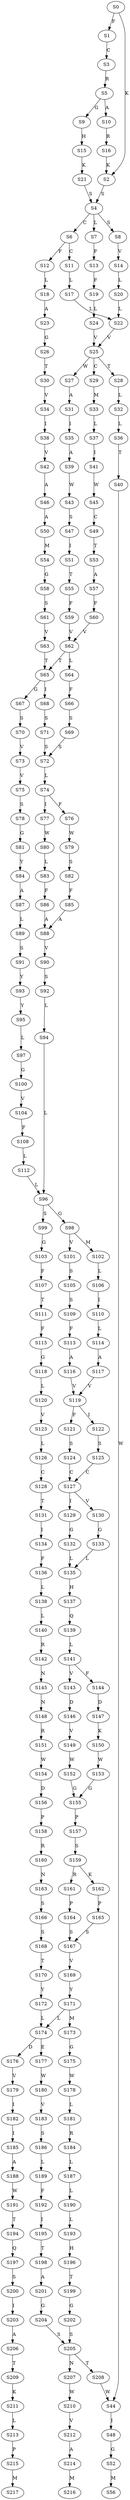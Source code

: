 strict digraph  {
	S0 -> S1 [ label = F ];
	S0 -> S2 [ label = K ];
	S1 -> S3 [ label = C ];
	S2 -> S4 [ label = S ];
	S3 -> S5 [ label = R ];
	S4 -> S6 [ label = C ];
	S4 -> S7 [ label = L ];
	S4 -> S8 [ label = S ];
	S5 -> S9 [ label = G ];
	S5 -> S10 [ label = A ];
	S6 -> S11 [ label = C ];
	S6 -> S12 [ label = F ];
	S7 -> S13 [ label = F ];
	S8 -> S14 [ label = V ];
	S9 -> S15 [ label = H ];
	S10 -> S16 [ label = R ];
	S11 -> S17 [ label = L ];
	S12 -> S18 [ label = L ];
	S13 -> S19 [ label = F ];
	S14 -> S20 [ label = L ];
	S15 -> S21 [ label = K ];
	S16 -> S2 [ label = K ];
	S17 -> S22 [ label = L ];
	S18 -> S23 [ label = A ];
	S19 -> S24 [ label = L ];
	S20 -> S22 [ label = L ];
	S21 -> S4 [ label = S ];
	S22 -> S25 [ label = V ];
	S23 -> S26 [ label = G ];
	S24 -> S25 [ label = V ];
	S25 -> S27 [ label = W ];
	S25 -> S28 [ label = T ];
	S25 -> S29 [ label = C ];
	S26 -> S30 [ label = T ];
	S27 -> S31 [ label = A ];
	S28 -> S32 [ label = L ];
	S29 -> S33 [ label = M ];
	S30 -> S34 [ label = V ];
	S31 -> S35 [ label = I ];
	S32 -> S36 [ label = L ];
	S33 -> S37 [ label = L ];
	S34 -> S38 [ label = I ];
	S35 -> S39 [ label = A ];
	S36 -> S40 [ label = T ];
	S37 -> S41 [ label = I ];
	S38 -> S42 [ label = V ];
	S39 -> S43 [ label = W ];
	S40 -> S44 [ label = W ];
	S41 -> S45 [ label = W ];
	S42 -> S46 [ label = A ];
	S43 -> S47 [ label = S ];
	S44 -> S48 [ label = I ];
	S45 -> S49 [ label = C ];
	S46 -> S50 [ label = A ];
	S47 -> S51 [ label = I ];
	S48 -> S52 [ label = G ];
	S49 -> S53 [ label = T ];
	S50 -> S54 [ label = M ];
	S51 -> S55 [ label = T ];
	S52 -> S56 [ label = M ];
	S53 -> S57 [ label = A ];
	S54 -> S58 [ label = G ];
	S55 -> S59 [ label = F ];
	S57 -> S60 [ label = F ];
	S58 -> S61 [ label = S ];
	S59 -> S62 [ label = V ];
	S60 -> S62 [ label = V ];
	S61 -> S63 [ label = V ];
	S62 -> S64 [ label = L ];
	S62 -> S65 [ label = T ];
	S63 -> S65 [ label = T ];
	S64 -> S66 [ label = F ];
	S65 -> S67 [ label = G ];
	S65 -> S68 [ label = I ];
	S66 -> S69 [ label = S ];
	S67 -> S70 [ label = S ];
	S68 -> S71 [ label = S ];
	S69 -> S72 [ label = S ];
	S70 -> S73 [ label = V ];
	S71 -> S72 [ label = S ];
	S72 -> S74 [ label = L ];
	S73 -> S75 [ label = V ];
	S74 -> S76 [ label = F ];
	S74 -> S77 [ label = I ];
	S75 -> S78 [ label = S ];
	S76 -> S79 [ label = W ];
	S77 -> S80 [ label = W ];
	S78 -> S81 [ label = G ];
	S79 -> S82 [ label = S ];
	S80 -> S83 [ label = L ];
	S81 -> S84 [ label = Y ];
	S82 -> S85 [ label = F ];
	S83 -> S86 [ label = F ];
	S84 -> S87 [ label = A ];
	S85 -> S88 [ label = A ];
	S86 -> S88 [ label = A ];
	S87 -> S89 [ label = L ];
	S88 -> S90 [ label = V ];
	S89 -> S91 [ label = S ];
	S90 -> S92 [ label = S ];
	S91 -> S93 [ label = Y ];
	S92 -> S94 [ label = L ];
	S93 -> S95 [ label = Y ];
	S94 -> S96 [ label = L ];
	S95 -> S97 [ label = L ];
	S96 -> S98 [ label = G ];
	S96 -> S99 [ label = S ];
	S97 -> S100 [ label = G ];
	S98 -> S101 [ label = V ];
	S98 -> S102 [ label = M ];
	S99 -> S103 [ label = G ];
	S100 -> S104 [ label = V ];
	S101 -> S105 [ label = S ];
	S102 -> S106 [ label = L ];
	S103 -> S107 [ label = F ];
	S104 -> S108 [ label = F ];
	S105 -> S109 [ label = S ];
	S106 -> S110 [ label = I ];
	S107 -> S111 [ label = T ];
	S108 -> S112 [ label = L ];
	S109 -> S113 [ label = F ];
	S110 -> S114 [ label = L ];
	S111 -> S115 [ label = F ];
	S112 -> S96 [ label = L ];
	S113 -> S116 [ label = A ];
	S114 -> S117 [ label = A ];
	S115 -> S118 [ label = G ];
	S116 -> S119 [ label = V ];
	S117 -> S119 [ label = V ];
	S118 -> S120 [ label = L ];
	S119 -> S121 [ label = F ];
	S119 -> S122 [ label = I ];
	S120 -> S123 [ label = V ];
	S121 -> S124 [ label = S ];
	S122 -> S125 [ label = S ];
	S123 -> S126 [ label = L ];
	S124 -> S127 [ label = C ];
	S125 -> S127 [ label = C ];
	S126 -> S128 [ label = C ];
	S127 -> S129 [ label = I ];
	S127 -> S130 [ label = V ];
	S128 -> S131 [ label = T ];
	S129 -> S132 [ label = G ];
	S130 -> S133 [ label = G ];
	S131 -> S134 [ label = I ];
	S132 -> S135 [ label = L ];
	S133 -> S135 [ label = L ];
	S134 -> S136 [ label = F ];
	S135 -> S137 [ label = H ];
	S136 -> S138 [ label = L ];
	S137 -> S139 [ label = Q ];
	S138 -> S140 [ label = L ];
	S139 -> S141 [ label = L ];
	S140 -> S142 [ label = R ];
	S141 -> S143 [ label = V ];
	S141 -> S144 [ label = F ];
	S142 -> S145 [ label = N ];
	S143 -> S146 [ label = D ];
	S144 -> S147 [ label = D ];
	S145 -> S148 [ label = N ];
	S146 -> S149 [ label = V ];
	S147 -> S150 [ label = K ];
	S148 -> S151 [ label = R ];
	S149 -> S152 [ label = W ];
	S150 -> S153 [ label = W ];
	S151 -> S154 [ label = W ];
	S152 -> S155 [ label = G ];
	S153 -> S155 [ label = G ];
	S154 -> S156 [ label = D ];
	S155 -> S157 [ label = P ];
	S156 -> S158 [ label = P ];
	S157 -> S159 [ label = S ];
	S158 -> S160 [ label = R ];
	S159 -> S161 [ label = R ];
	S159 -> S162 [ label = K ];
	S160 -> S163 [ label = N ];
	S161 -> S164 [ label = P ];
	S162 -> S165 [ label = P ];
	S163 -> S166 [ label = S ];
	S164 -> S167 [ label = S ];
	S165 -> S167 [ label = S ];
	S166 -> S168 [ label = S ];
	S167 -> S169 [ label = V ];
	S168 -> S170 [ label = T ];
	S169 -> S171 [ label = Y ];
	S170 -> S172 [ label = Y ];
	S171 -> S173 [ label = M ];
	S171 -> S174 [ label = L ];
	S172 -> S174 [ label = L ];
	S173 -> S175 [ label = G ];
	S174 -> S176 [ label = D ];
	S174 -> S177 [ label = E ];
	S175 -> S178 [ label = W ];
	S176 -> S179 [ label = V ];
	S177 -> S180 [ label = W ];
	S178 -> S181 [ label = L ];
	S179 -> S182 [ label = I ];
	S180 -> S183 [ label = V ];
	S181 -> S184 [ label = R ];
	S182 -> S185 [ label = I ];
	S183 -> S186 [ label = S ];
	S184 -> S187 [ label = L ];
	S185 -> S188 [ label = A ];
	S186 -> S189 [ label = L ];
	S187 -> S190 [ label = L ];
	S188 -> S191 [ label = W ];
	S189 -> S192 [ label = F ];
	S190 -> S193 [ label = L ];
	S191 -> S194 [ label = T ];
	S192 -> S195 [ label = I ];
	S193 -> S196 [ label = H ];
	S194 -> S197 [ label = Q ];
	S195 -> S198 [ label = T ];
	S196 -> S199 [ label = T ];
	S197 -> S200 [ label = S ];
	S198 -> S201 [ label = A ];
	S199 -> S202 [ label = G ];
	S200 -> S203 [ label = I ];
	S201 -> S204 [ label = G ];
	S202 -> S205 [ label = S ];
	S203 -> S206 [ label = A ];
	S204 -> S205 [ label = S ];
	S205 -> S207 [ label = N ];
	S205 -> S208 [ label = T ];
	S206 -> S209 [ label = T ];
	S207 -> S210 [ label = W ];
	S208 -> S44 [ label = W ];
	S209 -> S211 [ label = K ];
	S210 -> S212 [ label = V ];
	S211 -> S213 [ label = L ];
	S212 -> S214 [ label = A ];
	S213 -> S215 [ label = P ];
	S214 -> S216 [ label = M ];
	S215 -> S217 [ label = M ];
}
